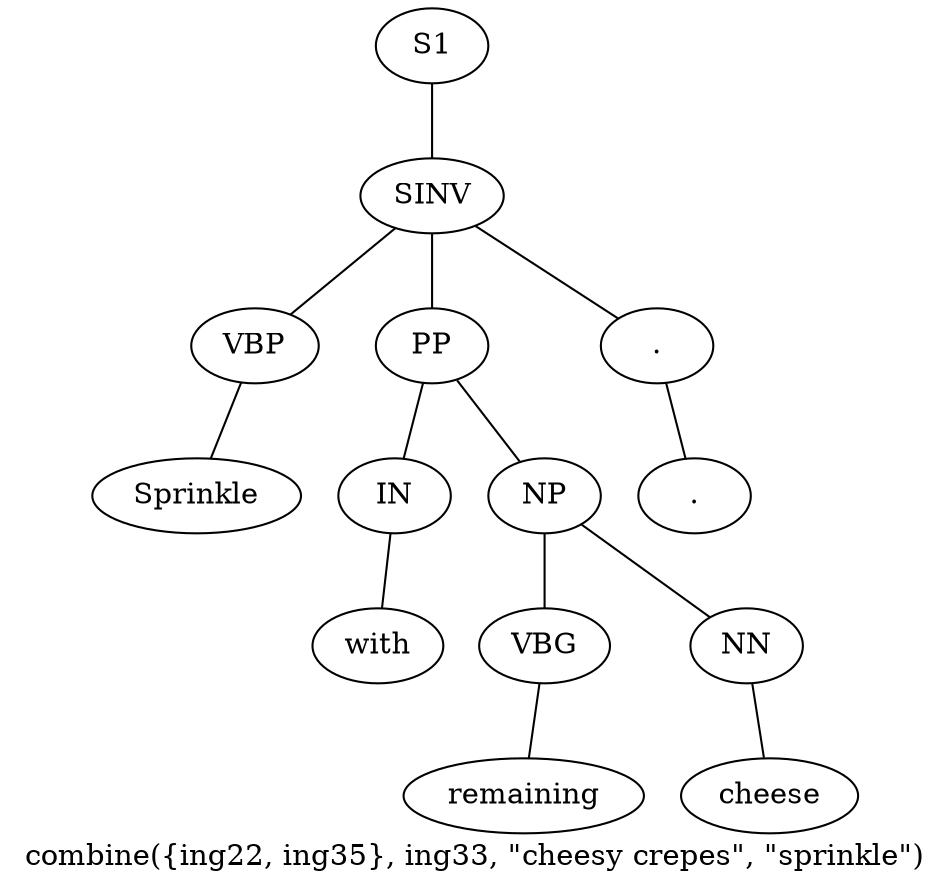 graph SyntaxGraph {
	label = "combine({ing22, ing35}, ing33, \"cheesy crepes\", \"sprinkle\")";
	Node0 [label="S1"];
	Node1 [label="SINV"];
	Node2 [label="VBP"];
	Node3 [label="Sprinkle"];
	Node4 [label="PP"];
	Node5 [label="IN"];
	Node6 [label="with"];
	Node7 [label="NP"];
	Node8 [label="VBG"];
	Node9 [label="remaining"];
	Node10 [label="NN"];
	Node11 [label="cheese"];
	Node12 [label="."];
	Node13 [label="."];

	Node0 -- Node1;
	Node1 -- Node2;
	Node1 -- Node4;
	Node1 -- Node12;
	Node2 -- Node3;
	Node4 -- Node5;
	Node4 -- Node7;
	Node5 -- Node6;
	Node7 -- Node8;
	Node7 -- Node10;
	Node8 -- Node9;
	Node10 -- Node11;
	Node12 -- Node13;
}